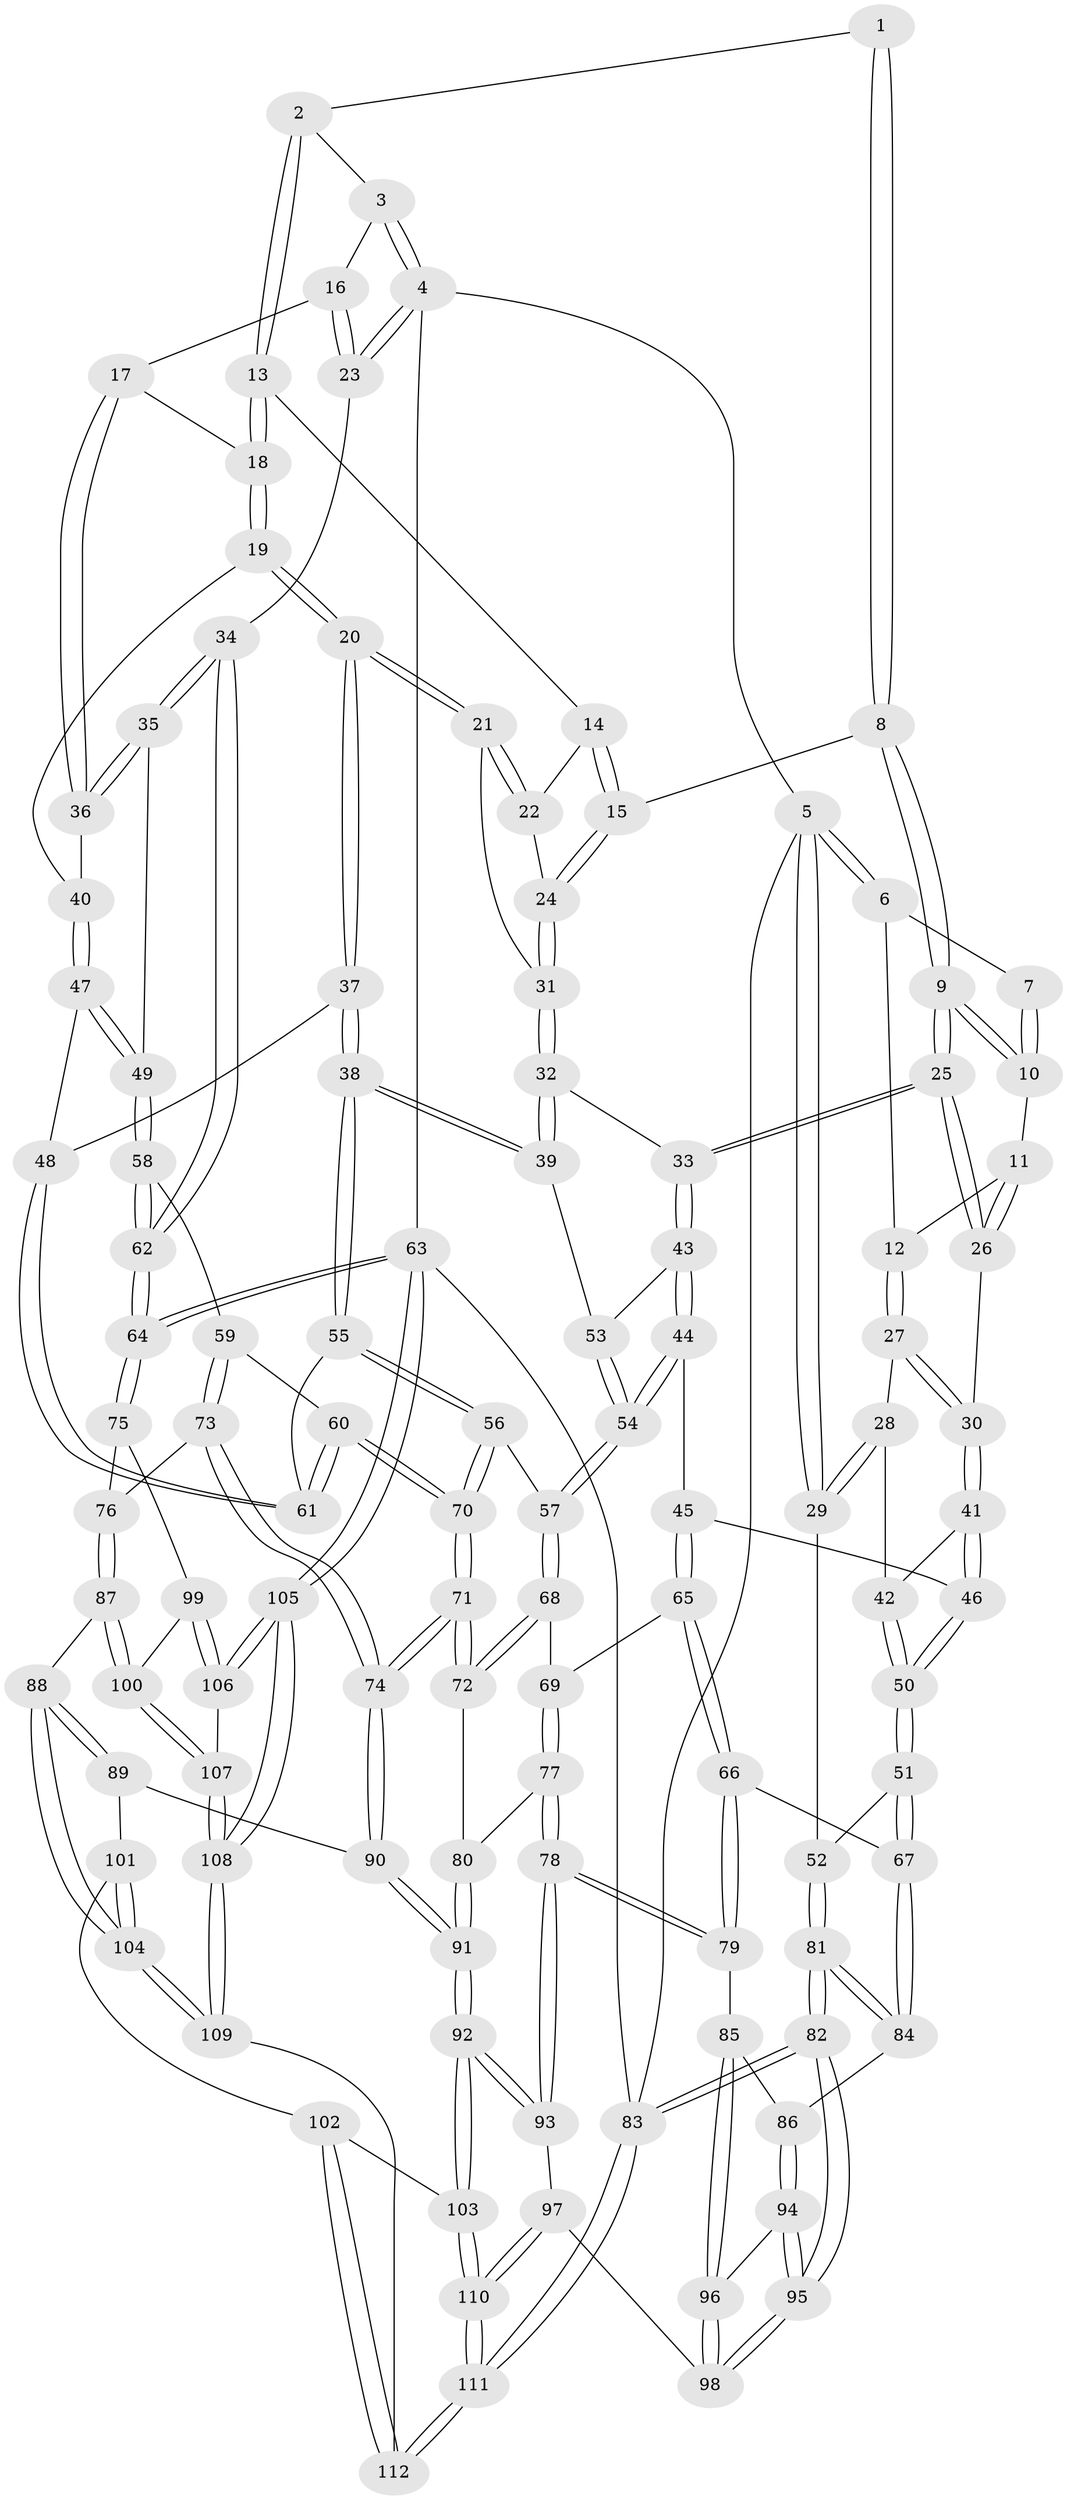 // Generated by graph-tools (version 1.1) at 2025/38/03/09/25 02:38:38]
// undirected, 112 vertices, 277 edges
graph export_dot {
graph [start="1"]
  node [color=gray90,style=filled];
  1 [pos="+0.46956110238027154+0"];
  2 [pos="+0.6636542917741769+0"];
  3 [pos="+0.8893888708488649+0"];
  4 [pos="+1+0"];
  5 [pos="+0+0"];
  6 [pos="+0.06931597573870761+0"];
  7 [pos="+0.32824489824539604+0"];
  8 [pos="+0.46134343195463073+0.08223603978721343"];
  9 [pos="+0.360206044335385+0.07496547119099994"];
  10 [pos="+0.3495190301005578+0.057138344326978896"];
  11 [pos="+0.17340007863717172+0.06952876591766555"];
  12 [pos="+0.15008273085396762+0.055175737710243825"];
  13 [pos="+0.653084792241912+0"];
  14 [pos="+0.6379720356403998+0"];
  15 [pos="+0.4836947026246522+0.09133683413161911"];
  16 [pos="+0.841248470723681+0.07752444741919536"];
  17 [pos="+0.8231441904241542+0.12536887843527825"];
  18 [pos="+0.802020162653498+0.13330490833102324"];
  19 [pos="+0.7264335346743761+0.2147443602338095"];
  20 [pos="+0.7142172107994528+0.218388869068741"];
  21 [pos="+0.6501577140454953+0.12310517887460233"];
  22 [pos="+0.6425150659611882+0.07493362394763876"];
  23 [pos="+1+0"];
  24 [pos="+0.49349362860738144+0.11036675707484128"];
  25 [pos="+0.31820120364724597+0.22888016520509066"];
  26 [pos="+0.2623361103638035+0.22756843284413233"];
  27 [pos="+0.050585037987822504+0.1673476181196638"];
  28 [pos="+0.0214011483536194+0.18231166462494844"];
  29 [pos="+0+0.19002951146421454"];
  30 [pos="+0.2407978785248043+0.2388018775634785"];
  31 [pos="+0.5066629774899338+0.14541103901718375"];
  32 [pos="+0.5026245598883845+0.1991947081816526"];
  33 [pos="+0.3275284809303037+0.23735687504161757"];
  34 [pos="+1+0.12079236617635439"];
  35 [pos="+1+0.1895185897694861"];
  36 [pos="+1+0.1888016127749459"];
  37 [pos="+0.6425341989547919+0.30828709187012826"];
  38 [pos="+0.6374762970153117+0.31391615433006675"];
  39 [pos="+0.556159581991624+0.2678784372869113"];
  40 [pos="+0.8264527458410696+0.27352527138765537"];
  41 [pos="+0.1854762468698095+0.30469685092221216"];
  42 [pos="+0.10522622091497896+0.2962046002753507"];
  43 [pos="+0.3276066368407682+0.23756298297148062"];
  44 [pos="+0.3080066878327007+0.387027305411735"];
  45 [pos="+0.23443290287290539+0.4354335740751701"];
  46 [pos="+0.191570956155086+0.38162037237237295"];
  47 [pos="+0.8600926239283544+0.3484097488496278"];
  48 [pos="+0.8278379909292425+0.35185549065756744"];
  49 [pos="+0.892035438651862+0.3838230539972915"];
  50 [pos="+0.030021087241617728+0.41898096316943456"];
  51 [pos="+0+0.4538948878339386"];
  52 [pos="+0+0.429814765108686"];
  53 [pos="+0.42327620930543375+0.3262493341181628"];
  54 [pos="+0.4406092712063168+0.44852740714854417"];
  55 [pos="+0.6358117238630842+0.37114850093237445"];
  56 [pos="+0.548052462051179+0.43610315517243015"];
  57 [pos="+0.4578788478904922+0.4735828248963623"];
  58 [pos="+0.9014904815421081+0.4787034916342332"];
  59 [pos="+0.8465757413537909+0.5078461588705411"];
  60 [pos="+0.6881142939246921+0.4264129817190542"];
  61 [pos="+0.6718195210038876+0.4067174070113042"];
  62 [pos="+1+0.5421199612233842"];
  63 [pos="+1+1"];
  64 [pos="+1+0.6820213474693879"];
  65 [pos="+0.2263621473632525+0.5302011749514731"];
  66 [pos="+0.14344170522149163+0.5719625016365798"];
  67 [pos="+0.13751374482993173+0.573138073486045"];
  68 [pos="+0.45192099131661184+0.4887595492176674"];
  69 [pos="+0.325165410487081+0.5668046076211996"];
  70 [pos="+0.6417081831183182+0.6402314431029156"];
  71 [pos="+0.6422233154024523+0.6684926600534151"];
  72 [pos="+0.5238654165079567+0.6323130363373084"];
  73 [pos="+0.8200239928937274+0.5817337219140661"];
  74 [pos="+0.6549433602116759+0.6821423016805019"];
  75 [pos="+0.9689020156838352+0.7256356121027824"];
  76 [pos="+0.8676280272424219+0.6627371009242791"];
  77 [pos="+0.3431746173988868+0.651885677016192"];
  78 [pos="+0.32530902937998446+0.6991724266689211"];
  79 [pos="+0.24117933173999587+0.7021607961583117"];
  80 [pos="+0.467835623364682+0.675317544151956"];
  81 [pos="+0+0.8196838978132519"];
  82 [pos="+0+1"];
  83 [pos="+0+1"];
  84 [pos="+0.1176741391847274+0.6155530911198823"];
  85 [pos="+0.21517963959996703+0.7341913536188494"];
  86 [pos="+0.12103282078664208+0.6983650894746588"];
  87 [pos="+0.7773670713806687+0.7906354643085274"];
  88 [pos="+0.7188687178571139+0.7652233704171396"];
  89 [pos="+0.6620798152921777+0.714887468458184"];
  90 [pos="+0.6566590861524414+0.6973995502455251"];
  91 [pos="+0.4539000666683059+0.7834532575928744"];
  92 [pos="+0.42153487750373086+0.8467589367976623"];
  93 [pos="+0.3493808164613128+0.8107170175210501"];
  94 [pos="+0.10619977870186427+0.743193553429788"];
  95 [pos="+0+1"];
  96 [pos="+0.2137066024345217+0.780755700634643"];
  97 [pos="+0.25140992379978844+0.8426163158549534"];
  98 [pos="+0.23694041284117648+0.841894356733712"];
  99 [pos="+0.8996779404015084+0.796165856852445"];
  100 [pos="+0.8193448059781854+0.8305580971911334"];
  101 [pos="+0.6275266647210315+0.7700581391376977"];
  102 [pos="+0.48571263265806547+0.9090790740435798"];
  103 [pos="+0.4268809615101557+0.8555046769157287"];
  104 [pos="+0.6562972688081398+1"];
  105 [pos="+1+1"];
  106 [pos="+1+1"];
  107 [pos="+0.8196379021618222+0.8407067113203583"];
  108 [pos="+0.6923811096602757+1"];
  109 [pos="+0.6392849196597251+1"];
  110 [pos="+0.2944001591675713+0.9824576940162741"];
  111 [pos="+0.21026059765986835+1"];
  112 [pos="+0.5883638866561172+1"];
  1 -- 2;
  1 -- 8;
  1 -- 8;
  2 -- 3;
  2 -- 13;
  2 -- 13;
  3 -- 4;
  3 -- 4;
  3 -- 16;
  4 -- 5;
  4 -- 23;
  4 -- 23;
  4 -- 63;
  5 -- 6;
  5 -- 6;
  5 -- 29;
  5 -- 29;
  5 -- 83;
  6 -- 7;
  6 -- 12;
  7 -- 10;
  7 -- 10;
  8 -- 9;
  8 -- 9;
  8 -- 15;
  9 -- 10;
  9 -- 10;
  9 -- 25;
  9 -- 25;
  10 -- 11;
  11 -- 12;
  11 -- 26;
  11 -- 26;
  12 -- 27;
  12 -- 27;
  13 -- 14;
  13 -- 18;
  13 -- 18;
  14 -- 15;
  14 -- 15;
  14 -- 22;
  15 -- 24;
  15 -- 24;
  16 -- 17;
  16 -- 23;
  16 -- 23;
  17 -- 18;
  17 -- 36;
  17 -- 36;
  18 -- 19;
  18 -- 19;
  19 -- 20;
  19 -- 20;
  19 -- 40;
  20 -- 21;
  20 -- 21;
  20 -- 37;
  20 -- 37;
  21 -- 22;
  21 -- 22;
  21 -- 31;
  22 -- 24;
  23 -- 34;
  24 -- 31;
  24 -- 31;
  25 -- 26;
  25 -- 26;
  25 -- 33;
  25 -- 33;
  26 -- 30;
  27 -- 28;
  27 -- 30;
  27 -- 30;
  28 -- 29;
  28 -- 29;
  28 -- 42;
  29 -- 52;
  30 -- 41;
  30 -- 41;
  31 -- 32;
  31 -- 32;
  32 -- 33;
  32 -- 39;
  32 -- 39;
  33 -- 43;
  33 -- 43;
  34 -- 35;
  34 -- 35;
  34 -- 62;
  34 -- 62;
  35 -- 36;
  35 -- 36;
  35 -- 49;
  36 -- 40;
  37 -- 38;
  37 -- 38;
  37 -- 48;
  38 -- 39;
  38 -- 39;
  38 -- 55;
  38 -- 55;
  39 -- 53;
  40 -- 47;
  40 -- 47;
  41 -- 42;
  41 -- 46;
  41 -- 46;
  42 -- 50;
  42 -- 50;
  43 -- 44;
  43 -- 44;
  43 -- 53;
  44 -- 45;
  44 -- 54;
  44 -- 54;
  45 -- 46;
  45 -- 65;
  45 -- 65;
  46 -- 50;
  46 -- 50;
  47 -- 48;
  47 -- 49;
  47 -- 49;
  48 -- 61;
  48 -- 61;
  49 -- 58;
  49 -- 58;
  50 -- 51;
  50 -- 51;
  51 -- 52;
  51 -- 67;
  51 -- 67;
  52 -- 81;
  52 -- 81;
  53 -- 54;
  53 -- 54;
  54 -- 57;
  54 -- 57;
  55 -- 56;
  55 -- 56;
  55 -- 61;
  56 -- 57;
  56 -- 70;
  56 -- 70;
  57 -- 68;
  57 -- 68;
  58 -- 59;
  58 -- 62;
  58 -- 62;
  59 -- 60;
  59 -- 73;
  59 -- 73;
  60 -- 61;
  60 -- 61;
  60 -- 70;
  60 -- 70;
  62 -- 64;
  62 -- 64;
  63 -- 64;
  63 -- 64;
  63 -- 105;
  63 -- 105;
  63 -- 83;
  64 -- 75;
  64 -- 75;
  65 -- 66;
  65 -- 66;
  65 -- 69;
  66 -- 67;
  66 -- 79;
  66 -- 79;
  67 -- 84;
  67 -- 84;
  68 -- 69;
  68 -- 72;
  68 -- 72;
  69 -- 77;
  69 -- 77;
  70 -- 71;
  70 -- 71;
  71 -- 72;
  71 -- 72;
  71 -- 74;
  71 -- 74;
  72 -- 80;
  73 -- 74;
  73 -- 74;
  73 -- 76;
  74 -- 90;
  74 -- 90;
  75 -- 76;
  75 -- 99;
  76 -- 87;
  76 -- 87;
  77 -- 78;
  77 -- 78;
  77 -- 80;
  78 -- 79;
  78 -- 79;
  78 -- 93;
  78 -- 93;
  79 -- 85;
  80 -- 91;
  80 -- 91;
  81 -- 82;
  81 -- 82;
  81 -- 84;
  81 -- 84;
  82 -- 83;
  82 -- 83;
  82 -- 95;
  82 -- 95;
  83 -- 111;
  83 -- 111;
  84 -- 86;
  85 -- 86;
  85 -- 96;
  85 -- 96;
  86 -- 94;
  86 -- 94;
  87 -- 88;
  87 -- 100;
  87 -- 100;
  88 -- 89;
  88 -- 89;
  88 -- 104;
  88 -- 104;
  89 -- 90;
  89 -- 101;
  90 -- 91;
  90 -- 91;
  91 -- 92;
  91 -- 92;
  92 -- 93;
  92 -- 93;
  92 -- 103;
  92 -- 103;
  93 -- 97;
  94 -- 95;
  94 -- 95;
  94 -- 96;
  95 -- 98;
  95 -- 98;
  96 -- 98;
  96 -- 98;
  97 -- 98;
  97 -- 110;
  97 -- 110;
  99 -- 100;
  99 -- 106;
  99 -- 106;
  100 -- 107;
  100 -- 107;
  101 -- 102;
  101 -- 104;
  101 -- 104;
  102 -- 103;
  102 -- 112;
  102 -- 112;
  103 -- 110;
  103 -- 110;
  104 -- 109;
  104 -- 109;
  105 -- 106;
  105 -- 106;
  105 -- 108;
  105 -- 108;
  106 -- 107;
  107 -- 108;
  107 -- 108;
  108 -- 109;
  108 -- 109;
  109 -- 112;
  110 -- 111;
  110 -- 111;
  111 -- 112;
  111 -- 112;
}
